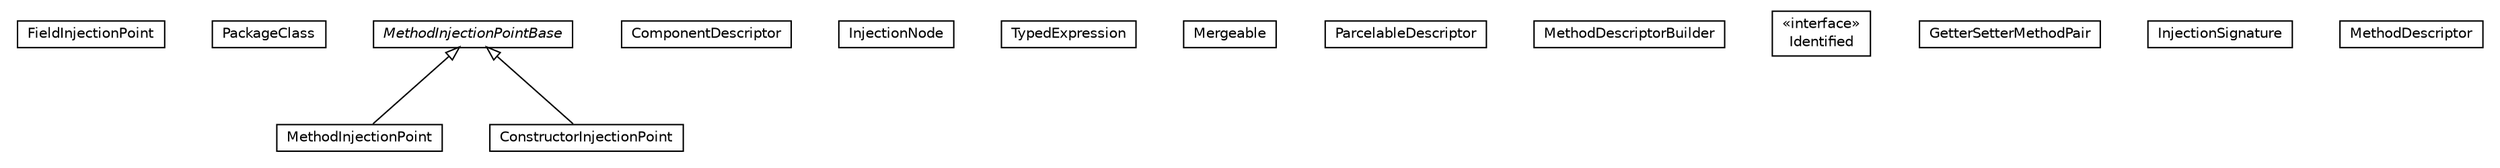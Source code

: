 #!/usr/local/bin/dot
#
# Class diagram 
# Generated by UMLGraph version 5.1 (http://www.umlgraph.org/)
#

digraph G {
	edge [fontname="Helvetica",fontsize=10,labelfontname="Helvetica",labelfontsize=10];
	node [fontname="Helvetica",fontsize=10,shape=plaintext];
	nodesep=0.25;
	ranksep=0.5;
	// org.androidtransfuse.model.FieldInjectionPoint
	c398 [label=<<table title="org.androidtransfuse.model.FieldInjectionPoint" border="0" cellborder="1" cellspacing="0" cellpadding="2" port="p" href="./FieldInjectionPoint.html">
		<tr><td><table border="0" cellspacing="0" cellpadding="1">
<tr><td align="center" balign="center"> FieldInjectionPoint </td></tr>
		</table></td></tr>
		</table>>, fontname="Helvetica", fontcolor="black", fontsize=10.0];
	// org.androidtransfuse.model.PackageClass
	c399 [label=<<table title="org.androidtransfuse.model.PackageClass" border="0" cellborder="1" cellspacing="0" cellpadding="2" port="p" href="./PackageClass.html">
		<tr><td><table border="0" cellspacing="0" cellpadding="1">
<tr><td align="center" balign="center"> PackageClass </td></tr>
		</table></td></tr>
		</table>>, fontname="Helvetica", fontcolor="black", fontsize=10.0];
	// org.androidtransfuse.model.MethodInjectionPoint
	c400 [label=<<table title="org.androidtransfuse.model.MethodInjectionPoint" border="0" cellborder="1" cellspacing="0" cellpadding="2" port="p" href="./MethodInjectionPoint.html">
		<tr><td><table border="0" cellspacing="0" cellpadding="1">
<tr><td align="center" balign="center"> MethodInjectionPoint </td></tr>
		</table></td></tr>
		</table>>, fontname="Helvetica", fontcolor="black", fontsize=10.0];
	// org.androidtransfuse.model.ComponentDescriptor
	c401 [label=<<table title="org.androidtransfuse.model.ComponentDescriptor" border="0" cellborder="1" cellspacing="0" cellpadding="2" port="p" href="./ComponentDescriptor.html">
		<tr><td><table border="0" cellspacing="0" cellpadding="1">
<tr><td align="center" balign="center"> ComponentDescriptor </td></tr>
		</table></td></tr>
		</table>>, fontname="Helvetica", fontcolor="black", fontsize=10.0];
	// org.androidtransfuse.model.MethodInjectionPointBase
	c402 [label=<<table title="org.androidtransfuse.model.MethodInjectionPointBase" border="0" cellborder="1" cellspacing="0" cellpadding="2" port="p" href="./MethodInjectionPointBase.html">
		<tr><td><table border="0" cellspacing="0" cellpadding="1">
<tr><td align="center" balign="center"><font face="Helvetica-Oblique"> MethodInjectionPointBase </font></td></tr>
		</table></td></tr>
		</table>>, fontname="Helvetica", fontcolor="black", fontsize=10.0];
	// org.androidtransfuse.model.InjectionNode
	c403 [label=<<table title="org.androidtransfuse.model.InjectionNode" border="0" cellborder="1" cellspacing="0" cellpadding="2" port="p" href="./InjectionNode.html">
		<tr><td><table border="0" cellspacing="0" cellpadding="1">
<tr><td align="center" balign="center"> InjectionNode </td></tr>
		</table></td></tr>
		</table>>, fontname="Helvetica", fontcolor="black", fontsize=10.0];
	// org.androidtransfuse.model.TypedExpression
	c404 [label=<<table title="org.androidtransfuse.model.TypedExpression" border="0" cellborder="1" cellspacing="0" cellpadding="2" port="p" href="./TypedExpression.html">
		<tr><td><table border="0" cellspacing="0" cellpadding="1">
<tr><td align="center" balign="center"> TypedExpression </td></tr>
		</table></td></tr>
		</table>>, fontname="Helvetica", fontcolor="black", fontsize=10.0];
	// org.androidtransfuse.model.ConstructorInjectionPoint
	c405 [label=<<table title="org.androidtransfuse.model.ConstructorInjectionPoint" border="0" cellborder="1" cellspacing="0" cellpadding="2" port="p" href="./ConstructorInjectionPoint.html">
		<tr><td><table border="0" cellspacing="0" cellpadding="1">
<tr><td align="center" balign="center"> ConstructorInjectionPoint </td></tr>
		</table></td></tr>
		</table>>, fontname="Helvetica", fontcolor="black", fontsize=10.0];
	// org.androidtransfuse.model.Mergeable
	c406 [label=<<table title="org.androidtransfuse.model.Mergeable" border="0" cellborder="1" cellspacing="0" cellpadding="2" port="p" href="./Mergeable.html">
		<tr><td><table border="0" cellspacing="0" cellpadding="1">
<tr><td align="center" balign="center"> Mergeable </td></tr>
		</table></td></tr>
		</table>>, fontname="Helvetica", fontcolor="black", fontsize=10.0];
	// org.androidtransfuse.model.ParcelableDescriptor
	c407 [label=<<table title="org.androidtransfuse.model.ParcelableDescriptor" border="0" cellborder="1" cellspacing="0" cellpadding="2" port="p" href="./ParcelableDescriptor.html">
		<tr><td><table border="0" cellspacing="0" cellpadding="1">
<tr><td align="center" balign="center"> ParcelableDescriptor </td></tr>
		</table></td></tr>
		</table>>, fontname="Helvetica", fontcolor="black", fontsize=10.0];
	// org.androidtransfuse.model.MethodDescriptorBuilder
	c408 [label=<<table title="org.androidtransfuse.model.MethodDescriptorBuilder" border="0" cellborder="1" cellspacing="0" cellpadding="2" port="p" href="./MethodDescriptorBuilder.html">
		<tr><td><table border="0" cellspacing="0" cellpadding="1">
<tr><td align="center" balign="center"> MethodDescriptorBuilder </td></tr>
		</table></td></tr>
		</table>>, fontname="Helvetica", fontcolor="black", fontsize=10.0];
	// org.androidtransfuse.model.Identified
	c409 [label=<<table title="org.androidtransfuse.model.Identified" border="0" cellborder="1" cellspacing="0" cellpadding="2" port="p" href="./Identified.html">
		<tr><td><table border="0" cellspacing="0" cellpadding="1">
<tr><td align="center" balign="center"> &#171;interface&#187; </td></tr>
<tr><td align="center" balign="center"> Identified </td></tr>
		</table></td></tr>
		</table>>, fontname="Helvetica", fontcolor="black", fontsize=10.0];
	// org.androidtransfuse.model.GetterSetterMethodPair
	c410 [label=<<table title="org.androidtransfuse.model.GetterSetterMethodPair" border="0" cellborder="1" cellspacing="0" cellpadding="2" port="p" href="./GetterSetterMethodPair.html">
		<tr><td><table border="0" cellspacing="0" cellpadding="1">
<tr><td align="center" balign="center"> GetterSetterMethodPair </td></tr>
		</table></td></tr>
		</table>>, fontname="Helvetica", fontcolor="black", fontsize=10.0];
	// org.androidtransfuse.model.InjectionSignature
	c411 [label=<<table title="org.androidtransfuse.model.InjectionSignature" border="0" cellborder="1" cellspacing="0" cellpadding="2" port="p" href="./InjectionSignature.html">
		<tr><td><table border="0" cellspacing="0" cellpadding="1">
<tr><td align="center" balign="center"> InjectionSignature </td></tr>
		</table></td></tr>
		</table>>, fontname="Helvetica", fontcolor="black", fontsize=10.0];
	// org.androidtransfuse.model.MethodDescriptor
	c412 [label=<<table title="org.androidtransfuse.model.MethodDescriptor" border="0" cellborder="1" cellspacing="0" cellpadding="2" port="p" href="./MethodDescriptor.html">
		<tr><td><table border="0" cellspacing="0" cellpadding="1">
<tr><td align="center" balign="center"> MethodDescriptor </td></tr>
		</table></td></tr>
		</table>>, fontname="Helvetica", fontcolor="black", fontsize=10.0];
	//org.androidtransfuse.model.MethodInjectionPoint extends org.androidtransfuse.model.MethodInjectionPointBase
	c402:p -> c400:p [dir=back,arrowtail=empty];
	//org.androidtransfuse.model.ConstructorInjectionPoint extends org.androidtransfuse.model.MethodInjectionPointBase
	c402:p -> c405:p [dir=back,arrowtail=empty];
}

